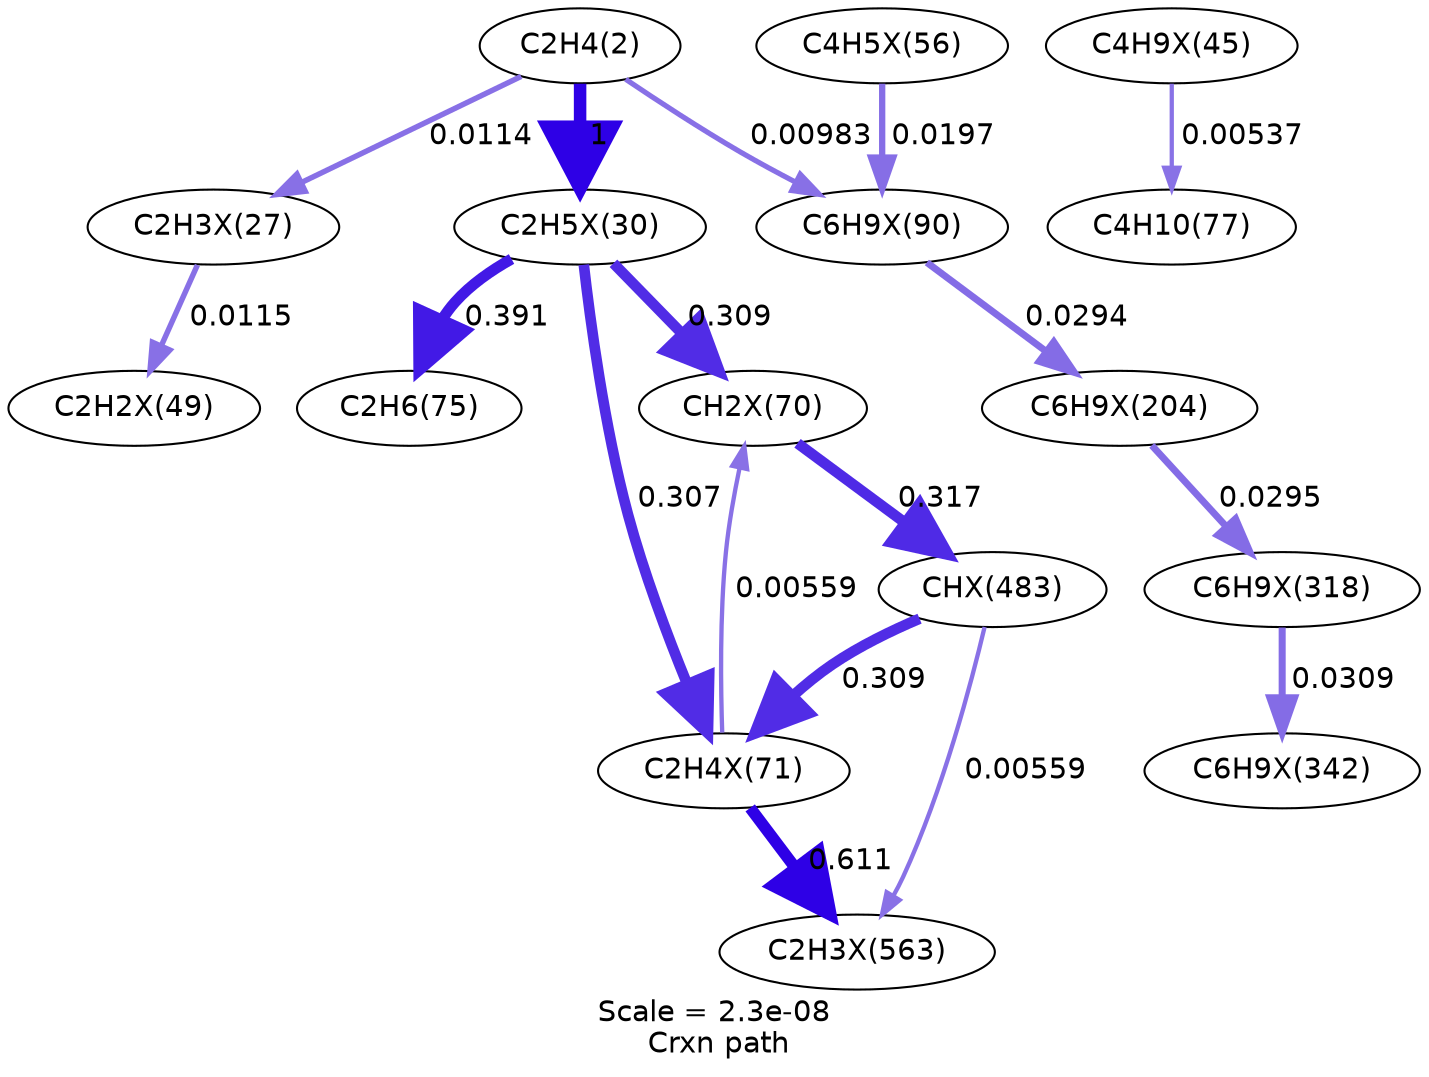 digraph reaction_paths {
center=1;
s5 -> s18[fontname="Helvetica", style="setlinewidth(2.63)", arrowsize=1.31, color="0.7, 0.511, 0.9"
, label=" 0.0114"];
s5 -> s20[fontname="Helvetica", style="setlinewidth(6)", arrowsize=3, color="0.7, 1.5, 0.9"
, label=" 1"];
s5 -> s33[fontname="Helvetica", style="setlinewidth(2.51)", arrowsize=1.26, color="0.7, 0.51, 0.9"
, label=" 0.00983"];
s18 -> s27[fontname="Helvetica", style="setlinewidth(2.63)", arrowsize=1.31, color="0.7, 0.511, 0.9"
, label=" 0.0115"];
s20 -> s11[fontname="Helvetica", style="setlinewidth(5.29)", arrowsize=2.65, color="0.7, 0.891, 0.9"
, label=" 0.391"];
s20 -> s31[fontname="Helvetica", style="setlinewidth(5.11)", arrowsize=2.56, color="0.7, 0.809, 0.9"
, label=" 0.309"];
s20 -> s32[fontname="Helvetica", style="setlinewidth(5.11)", arrowsize=2.55, color="0.7, 0.807, 0.9"
, label=" 0.307"];
s28 -> s33[fontname="Helvetica", style="setlinewidth(3.03)", arrowsize=1.52, color="0.7, 0.52, 0.9"
, label=" 0.0197"];
s33 -> s37[fontname="Helvetica", style="setlinewidth(3.34)", arrowsize=1.67, color="0.7, 0.529, 0.9"
, label=" 0.0294"];
s37 -> s38[fontname="Helvetica", style="setlinewidth(3.34)", arrowsize=1.67, color="0.7, 0.529, 0.9"
, label=" 0.0295"];
s38 -> s39[fontname="Helvetica", style="setlinewidth(3.38)", arrowsize=1.69, color="0.7, 0.531, 0.9"
, label=" 0.0309"];
s31 -> s48[fontname="Helvetica", style="setlinewidth(5.13)", arrowsize=2.57, color="0.7, 0.817, 0.9"
, label=" 0.317"];
s32 -> s31[fontname="Helvetica", style="setlinewidth(2.08)", arrowsize=1.04, color="0.7, 0.506, 0.9"
, label=" 0.00559"];
s48 -> s32[fontname="Helvetica", style="setlinewidth(5.11)", arrowsize=2.56, color="0.7, 0.809, 0.9"
, label=" 0.309"];
s48 -> s56[fontname="Helvetica", style="setlinewidth(2.08)", arrowsize=1.04, color="0.7, 0.506, 0.9"
, label=" 0.00559"];
s32 -> s56[fontname="Helvetica", style="setlinewidth(5.63)", arrowsize=2.81, color="0.7, 1.11, 0.9"
, label=" 0.611"];
s26 -> s12[fontname="Helvetica", style="setlinewidth(2.05)", arrowsize=1.03, color="0.7, 0.505, 0.9"
, label=" 0.00537"];
s5 [ fontname="Helvetica", label="C2H4(2)"];
s11 [ fontname="Helvetica", label="C2H6(75)"];
s12 [ fontname="Helvetica", label="C4H10(77)"];
s18 [ fontname="Helvetica", label="C2H3X(27)"];
s20 [ fontname="Helvetica", label="C2H5X(30)"];
s26 [ fontname="Helvetica", label="C4H9X(45)"];
s27 [ fontname="Helvetica", label="C2H2X(49)"];
s28 [ fontname="Helvetica", label="C4H5X(56)"];
s31 [ fontname="Helvetica", label="CH2X(70)"];
s32 [ fontname="Helvetica", label="C2H4X(71)"];
s33 [ fontname="Helvetica", label="C6H9X(90)"];
s37 [ fontname="Helvetica", label="C6H9X(204)"];
s38 [ fontname="Helvetica", label="C6H9X(318)"];
s39 [ fontname="Helvetica", label="C6H9X(342)"];
s48 [ fontname="Helvetica", label="CHX(483)"];
s56 [ fontname="Helvetica", label="C2H3X(563)"];
 label = "Scale = 2.3e-08\l Crxn path";
 fontname = "Helvetica";
}
